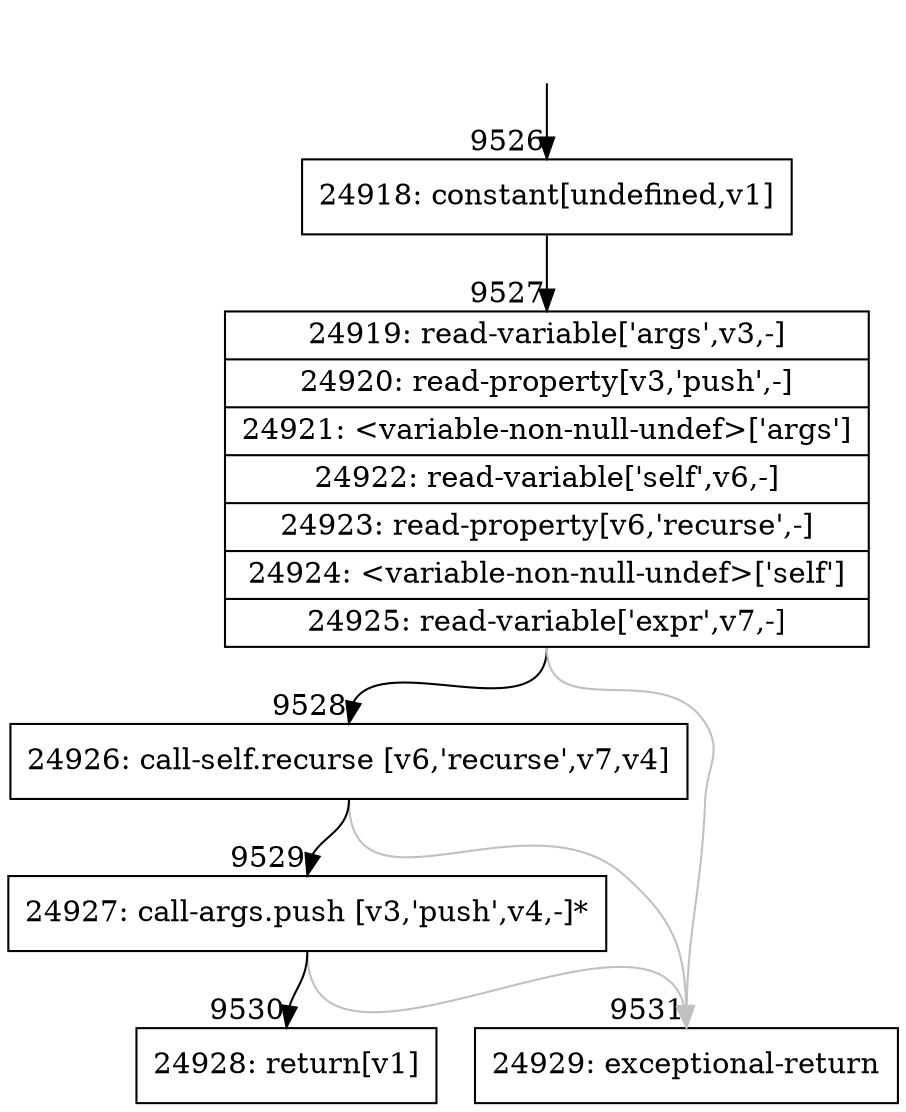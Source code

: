 digraph {
rankdir="TD"
BB_entry705[shape=none,label=""];
BB_entry705 -> BB9526 [tailport=s, headport=n, headlabel="    9526"]
BB9526 [shape=record label="{24918: constant[undefined,v1]}" ] 
BB9526 -> BB9527 [tailport=s, headport=n, headlabel="      9527"]
BB9527 [shape=record label="{24919: read-variable['args',v3,-]|24920: read-property[v3,'push',-]|24921: \<variable-non-null-undef\>['args']|24922: read-variable['self',v6,-]|24923: read-property[v6,'recurse',-]|24924: \<variable-non-null-undef\>['self']|24925: read-variable['expr',v7,-]}" ] 
BB9527 -> BB9528 [tailport=s, headport=n, headlabel="      9528"]
BB9527 -> BB9531 [tailport=s, headport=n, color=gray, headlabel="      9531"]
BB9528 [shape=record label="{24926: call-self.recurse [v6,'recurse',v7,v4]}" ] 
BB9528 -> BB9529 [tailport=s, headport=n, headlabel="      9529"]
BB9528 -> BB9531 [tailport=s, headport=n, color=gray]
BB9529 [shape=record label="{24927: call-args.push [v3,'push',v4,-]*}" ] 
BB9529 -> BB9530 [tailport=s, headport=n, headlabel="      9530"]
BB9529 -> BB9531 [tailport=s, headport=n, color=gray]
BB9530 [shape=record label="{24928: return[v1]}" ] 
BB9531 [shape=record label="{24929: exceptional-return}" ] 
//#$~ 13665
}
